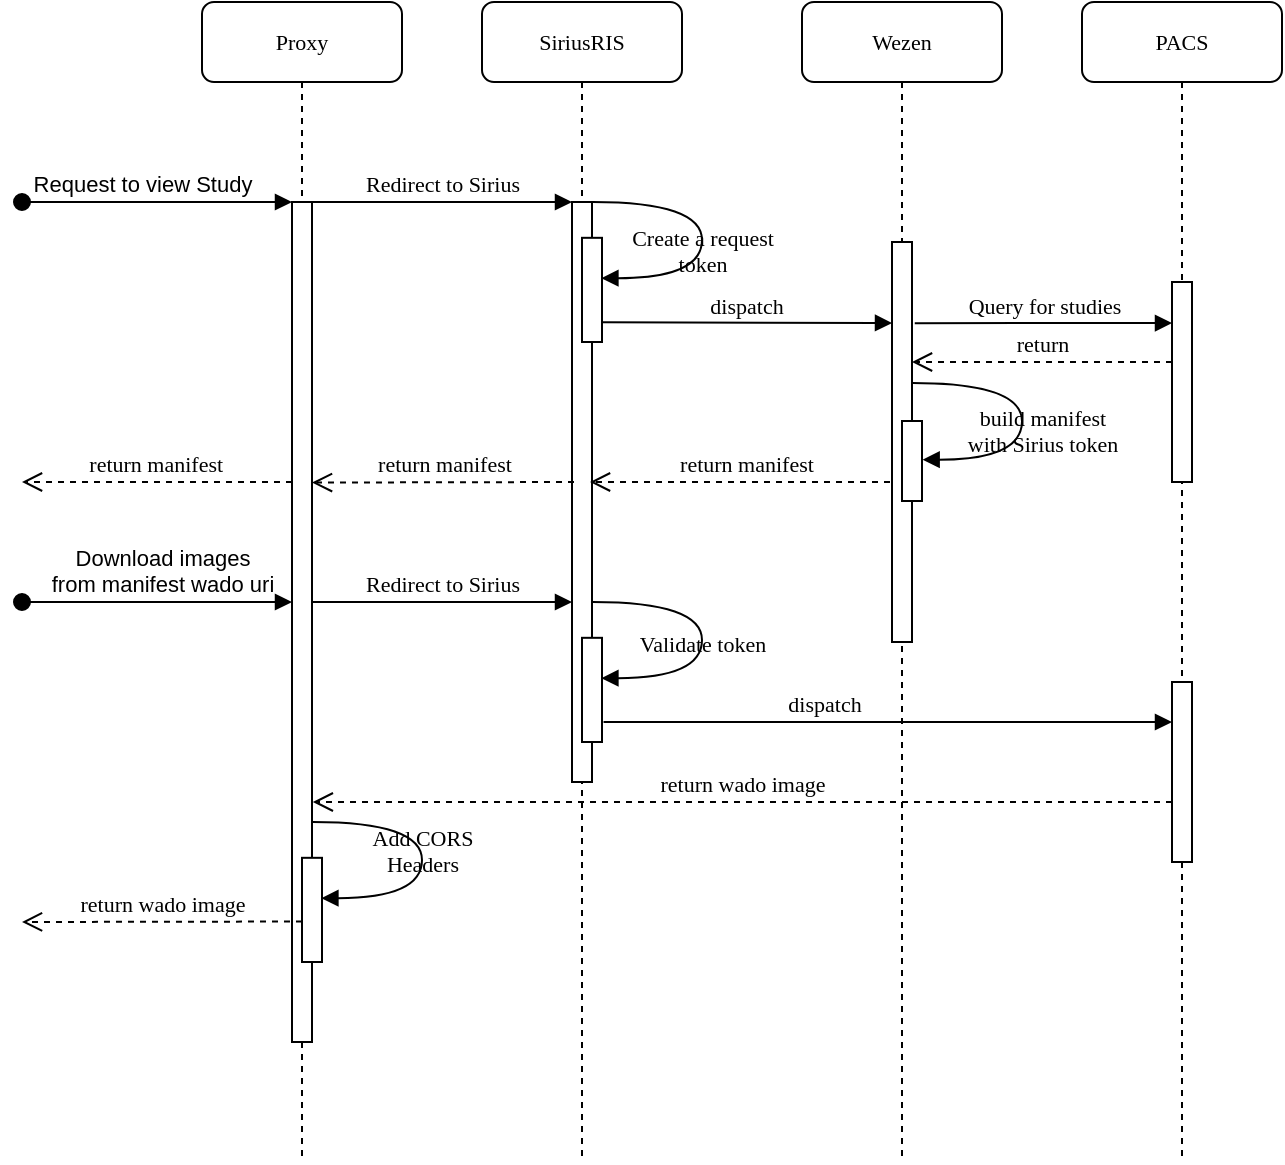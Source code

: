 <mxfile version="20.6.2" type="device" pages="2"><diagram name="Page-1" id="13e1069c-82ec-6db2-03f1-153e76fe0fe0"><mxGraphModel dx="1102" dy="916" grid="1" gridSize="10" guides="1" tooltips="1" connect="1" arrows="0" fold="1" page="1" pageScale="1" pageWidth="827" pageHeight="1169" background="none" math="0" shadow="0"><root><mxCell id="0"/><mxCell id="1" parent="0"/><mxCell id="7baba1c4bc27f4b0-2" value="SiriusRIS" style="shape=umlLifeline;perimeter=lifelinePerimeter;whiteSpace=wrap;html=1;container=1;collapsible=0;recursiveResize=0;outlineConnect=0;rounded=1;shadow=0;comic=0;labelBackgroundColor=none;strokeWidth=1;fontFamily=Verdana;fontSize=11;align=center;" parent="1" vertex="1"><mxGeometry x="310" y="80" width="100" height="580" as="geometry"/></mxCell><mxCell id="7baba1c4bc27f4b0-10" value="" style="html=1;points=[];perimeter=orthogonalPerimeter;rounded=0;shadow=0;comic=0;labelBackgroundColor=none;strokeWidth=1;fontFamily=Verdana;fontSize=11;align=center;" parent="7baba1c4bc27f4b0-2" vertex="1"><mxGeometry x="45" y="100" width="10" height="290" as="geometry"/></mxCell><mxCell id="7baba1c4bc27f4b0-35" value="Create a request &lt;br style=&quot;font-size: 11px;&quot;&gt;token" style="html=1;verticalAlign=bottom;endArrow=block;labelBackgroundColor=none;fontFamily=Verdana;fontSize=11;elbow=vertical;edgeStyle=orthogonalEdgeStyle;curved=1;entryX=0.971;entryY=0.388;entryPerimeter=0;exitX=1.038;exitY=0.345;exitPerimeter=0;entryDx=0;entryDy=0;" parent="7baba1c4bc27f4b0-2" target="7baba1c4bc27f4b0-34" edge="1"><mxGeometry x="0.298" y="2" relative="1" as="geometry"><mxPoint x="55.38" y="100.01" as="sourcePoint"/><mxPoint x="55" y="47.91" as="targetPoint"/><Array as="points"><mxPoint x="110" y="100"/><mxPoint x="110" y="138"/></Array><mxPoint as="offset"/></mxGeometry></mxCell><mxCell id="7baba1c4bc27f4b0-34" value="" style="html=1;points=[];perimeter=orthogonalPerimeter;rounded=0;shadow=0;comic=0;labelBackgroundColor=none;strokeWidth=1;fontFamily=Verdana;fontSize=11;align=center;" parent="7baba1c4bc27f4b0-2" vertex="1"><mxGeometry x="50" y="117.91" width="10" height="52.09" as="geometry"/></mxCell><mxCell id="oNfoyQFUIeFEEWGhaPdW-6" value="return manifest" style="html=1;verticalAlign=bottom;endArrow=open;dashed=1;endSize=8;exitX=0;exitY=0.95;labelBackgroundColor=none;fontFamily=Verdana;fontSize=11;" parent="7baba1c4bc27f4b0-2" edge="1"><mxGeometry x="0.001" relative="1" as="geometry"><mxPoint x="54" y="240" as="targetPoint"/><mxPoint x="210" y="240" as="sourcePoint"/><mxPoint as="offset"/></mxGeometry></mxCell><mxCell id="oNfoyQFUIeFEEWGhaPdW-11" value="Validate token" style="html=1;verticalAlign=bottom;endArrow=block;labelBackgroundColor=none;fontFamily=Verdana;fontSize=11;elbow=vertical;edgeStyle=orthogonalEdgeStyle;curved=1;entryX=0.971;entryY=0.388;entryPerimeter=0;exitX=1.038;exitY=0.345;exitPerimeter=0;entryDx=0;entryDy=0;" parent="7baba1c4bc27f4b0-2" target="oNfoyQFUIeFEEWGhaPdW-12" edge="1"><mxGeometry x="0.183" relative="1" as="geometry"><mxPoint x="55.38" y="300.01" as="sourcePoint"/><mxPoint x="55" y="247.91" as="targetPoint"/><Array as="points"><mxPoint x="110" y="300"/><mxPoint x="110" y="338"/></Array><mxPoint as="offset"/></mxGeometry></mxCell><mxCell id="oNfoyQFUIeFEEWGhaPdW-12" value="" style="html=1;points=[];perimeter=orthogonalPerimeter;rounded=0;shadow=0;comic=0;labelBackgroundColor=none;strokeWidth=1;fontFamily=Verdana;fontSize=11;align=center;" parent="7baba1c4bc27f4b0-2" vertex="1"><mxGeometry x="50" y="317.91" width="10" height="52.09" as="geometry"/></mxCell><mxCell id="7baba1c4bc27f4b0-3" value="Wezen" style="shape=umlLifeline;perimeter=lifelinePerimeter;whiteSpace=wrap;html=1;container=1;collapsible=0;recursiveResize=0;outlineConnect=0;rounded=1;shadow=0;comic=0;labelBackgroundColor=none;strokeWidth=1;fontFamily=Verdana;fontSize=11;align=center;" parent="1" vertex="1"><mxGeometry x="470" y="80" width="100" height="580" as="geometry"/></mxCell><mxCell id="7baba1c4bc27f4b0-13" value="" style="html=1;points=[];perimeter=orthogonalPerimeter;rounded=0;shadow=0;comic=0;labelBackgroundColor=none;strokeWidth=1;fontFamily=Verdana;fontSize=11;align=center;" parent="7baba1c4bc27f4b0-3" vertex="1"><mxGeometry x="45" y="120" width="10" height="200" as="geometry"/></mxCell><mxCell id="oNfoyQFUIeFEEWGhaPdW-2" value="dispatch" style="html=1;verticalAlign=bottom;endArrow=block;labelBackgroundColor=none;fontFamily=Verdana;fontSize=11;edgeStyle=elbowEdgeStyle;elbow=vertical;entryX=0;entryY=0.203;entryDx=0;entryDy=0;entryPerimeter=0;" parent="7baba1c4bc27f4b0-3" target="7baba1c4bc27f4b0-13" edge="1"><mxGeometry relative="1" as="geometry"><mxPoint x="-100" y="160.14" as="sourcePoint"/><mxPoint x="40" y="160" as="targetPoint"/></mxGeometry></mxCell><mxCell id="oNfoyQFUIeFEEWGhaPdW-3" value="return" style="html=1;verticalAlign=bottom;endArrow=open;dashed=1;endSize=8;labelBackgroundColor=none;fontFamily=Verdana;fontSize=11;edgeStyle=elbowEdgeStyle;elbow=vertical;" parent="7baba1c4bc27f4b0-3" edge="1"><mxGeometry relative="1" as="geometry"><mxPoint x="55" y="180" as="targetPoint"/><Array as="points"><mxPoint x="130" y="180"/><mxPoint x="160" y="180"/></Array><mxPoint x="185" y="180" as="sourcePoint"/></mxGeometry></mxCell><mxCell id="oNfoyQFUIeFEEWGhaPdW-4" value="" style="html=1;points=[];perimeter=orthogonalPerimeter;rounded=0;shadow=0;comic=0;labelBackgroundColor=none;strokeWidth=1;fontFamily=Verdana;fontSize=11;align=center;" parent="7baba1c4bc27f4b0-3" vertex="1"><mxGeometry x="50" y="209.5" width="10" height="40" as="geometry"/></mxCell><mxCell id="oNfoyQFUIeFEEWGhaPdW-5" value="build manifest &lt;br style=&quot;font-size: 11px;&quot;&gt;with Sirius token" style="html=1;verticalAlign=bottom;endArrow=block;labelBackgroundColor=none;fontFamily=Verdana;fontSize=11;elbow=vertical;edgeStyle=orthogonalEdgeStyle;curved=1;entryX=1;entryY=0.286;entryPerimeter=0;exitX=1.038;exitY=0.345;exitPerimeter=0;" parent="7baba1c4bc27f4b0-3" edge="1"><mxGeometry x="0.303" y="10" relative="1" as="geometry"><mxPoint x="55.333" y="190.5" as="sourcePoint"/><mxPoint x="60.333" y="228.833" as="targetPoint"/><Array as="points"><mxPoint x="110" y="190.5"/><mxPoint x="110" y="228.5"/></Array><mxPoint x="10" y="-9" as="offset"/></mxGeometry></mxCell><mxCell id="7baba1c4bc27f4b0-4" value="PACS" style="shape=umlLifeline;perimeter=lifelinePerimeter;whiteSpace=wrap;html=1;container=1;collapsible=0;recursiveResize=0;outlineConnect=0;rounded=1;shadow=0;comic=0;labelBackgroundColor=none;strokeWidth=1;fontFamily=Verdana;fontSize=11;align=center;" parent="1" vertex="1"><mxGeometry x="610" y="80" width="100" height="580" as="geometry"/></mxCell><mxCell id="oNfoyQFUIeFEEWGhaPdW-13" value="return wado image" style="html=1;verticalAlign=bottom;endArrow=open;dashed=1;endSize=8;labelBackgroundColor=none;fontFamily=Verdana;fontSize=11;edgeStyle=elbowEdgeStyle;elbow=vertical;entryX=1.04;entryY=0.716;entryDx=0;entryDy=0;entryPerimeter=0;" parent="7baba1c4bc27f4b0-4" target="7baba1c4bc27f4b0-9" edge="1"><mxGeometry relative="1" as="geometry"><mxPoint x="-85" y="400" as="targetPoint"/><Array as="points"><mxPoint x="-10" y="400"/><mxPoint x="20" y="400"/></Array><mxPoint x="45" y="400" as="sourcePoint"/></mxGeometry></mxCell><mxCell id="7baba1c4bc27f4b0-23" value="dispatch" style="html=1;verticalAlign=bottom;endArrow=block;labelBackgroundColor=none;fontFamily=Verdana;fontSize=11;exitX=1.077;exitY=0.808;exitDx=0;exitDy=0;exitPerimeter=0;" parent="7baba1c4bc27f4b0-4" source="oNfoyQFUIeFEEWGhaPdW-12" edge="1"><mxGeometry x="-0.227" relative="1" as="geometry"><mxPoint x="-215" y="360" as="sourcePoint"/><mxPoint x="45" y="360" as="targetPoint"/><mxPoint as="offset"/></mxGeometry></mxCell><mxCell id="7baba1c4bc27f4b0-8" value="Proxy" style="shape=umlLifeline;perimeter=lifelinePerimeter;whiteSpace=wrap;html=1;container=1;collapsible=0;recursiveResize=0;outlineConnect=0;rounded=1;shadow=0;comic=0;labelBackgroundColor=none;strokeWidth=1;fontFamily=Verdana;fontSize=11;align=center;" parent="1" vertex="1"><mxGeometry x="170" y="80" width="100" height="580" as="geometry"/></mxCell><mxCell id="7baba1c4bc27f4b0-9" value="" style="html=1;points=[];perimeter=orthogonalPerimeter;rounded=0;shadow=0;comic=0;labelBackgroundColor=none;strokeWidth=1;fontFamily=Verdana;fontSize=11;align=center;" parent="7baba1c4bc27f4b0-8" vertex="1"><mxGeometry x="45" y="100" width="10" height="420" as="geometry"/></mxCell><mxCell id="oNfoyQFUIeFEEWGhaPdW-1" value="Request to view Study" style="html=1;verticalAlign=bottom;startArrow=oval;startFill=1;endArrow=block;startSize=8;edgeStyle=elbowEdgeStyle;elbow=vertical;curved=0;rounded=0;fontSize=11;" parent="7baba1c4bc27f4b0-8" edge="1"><mxGeometry x="-0.112" width="60" relative="1" as="geometry"><mxPoint x="-90" y="100" as="sourcePoint"/><mxPoint x="45" y="100.14" as="targetPoint"/><mxPoint as="offset"/></mxGeometry></mxCell><mxCell id="oNfoyQFUIeFEEWGhaPdW-7" value="return manifest" style="html=1;verticalAlign=bottom;endArrow=open;dashed=1;endSize=8;exitX=0;exitY=0.95;labelBackgroundColor=none;fontFamily=Verdana;fontSize=11;entryX=1;entryY=0.334;entryDx=0;entryDy=0;entryPerimeter=0;" parent="7baba1c4bc27f4b0-8" target="7baba1c4bc27f4b0-9" edge="1"><mxGeometry relative="1" as="geometry"><mxPoint x="60" y="240" as="targetPoint"/><mxPoint x="186" y="240" as="sourcePoint"/></mxGeometry></mxCell><mxCell id="oNfoyQFUIeFEEWGhaPdW-8" value="return manifest&amp;nbsp;" style="html=1;verticalAlign=bottom;endArrow=open;dashed=1;endSize=8;labelBackgroundColor=none;fontFamily=Verdana;fontSize=11;" parent="7baba1c4bc27f4b0-8" edge="1"><mxGeometry relative="1" as="geometry"><mxPoint x="-90" y="240" as="targetPoint"/><mxPoint x="45" y="240" as="sourcePoint"/></mxGeometry></mxCell><mxCell id="oNfoyQFUIeFEEWGhaPdW-10" value="Redirect to Sirius" style="html=1;verticalAlign=bottom;endArrow=block;entryX=0;entryY=0;labelBackgroundColor=none;fontFamily=Verdana;fontSize=11;edgeStyle=elbowEdgeStyle;elbow=vertical;" parent="7baba1c4bc27f4b0-8" edge="1"><mxGeometry x="-0.003" relative="1" as="geometry"><mxPoint x="55" y="300" as="sourcePoint"/><mxPoint x="185" y="300" as="targetPoint"/><mxPoint as="offset"/></mxGeometry></mxCell><mxCell id="oNfoyQFUIeFEEWGhaPdW-16" value="Add CORS&lt;br style=&quot;font-size: 11px;&quot;&gt;Headers" style="html=1;verticalAlign=bottom;endArrow=block;labelBackgroundColor=none;fontFamily=Verdana;fontSize=11;elbow=vertical;edgeStyle=orthogonalEdgeStyle;curved=1;entryX=0.971;entryY=0.388;entryPerimeter=0;exitX=1.038;exitY=0.345;exitPerimeter=0;entryDx=0;entryDy=0;" parent="7baba1c4bc27f4b0-8" target="oNfoyQFUIeFEEWGhaPdW-17" edge="1"><mxGeometry x="0.183" relative="1" as="geometry"><mxPoint x="55.38" y="410.01" as="sourcePoint"/><mxPoint x="55" y="357.91" as="targetPoint"/><Array as="points"><mxPoint x="110" y="410"/><mxPoint x="110" y="448"/></Array><mxPoint as="offset"/></mxGeometry></mxCell><mxCell id="oNfoyQFUIeFEEWGhaPdW-17" value="" style="html=1;points=[];perimeter=orthogonalPerimeter;rounded=0;shadow=0;comic=0;labelBackgroundColor=none;strokeWidth=1;fontFamily=Verdana;fontSize=11;align=center;" parent="7baba1c4bc27f4b0-8" vertex="1"><mxGeometry x="50" y="427.91" width="10" height="52.09" as="geometry"/></mxCell><mxCell id="oNfoyQFUIeFEEWGhaPdW-18" value="return wado image" style="html=1;verticalAlign=bottom;endArrow=open;dashed=1;endSize=8;exitX=0;exitY=0.95;labelBackgroundColor=none;fontFamily=Verdana;fontSize=11;" parent="7baba1c4bc27f4b0-8" edge="1"><mxGeometry relative="1" as="geometry"><mxPoint x="-90" y="460" as="targetPoint"/><mxPoint x="50" y="459.76" as="sourcePoint"/></mxGeometry></mxCell><mxCell id="7baba1c4bc27f4b0-16" value="" style="html=1;points=[];perimeter=orthogonalPerimeter;rounded=0;shadow=0;comic=0;labelBackgroundColor=none;strokeWidth=1;fontFamily=Verdana;fontSize=11;align=center;" parent="1" vertex="1"><mxGeometry x="655" y="220" width="10" height="100" as="geometry"/></mxCell><mxCell id="7baba1c4bc27f4b0-17" value="Query for studies" style="html=1;verticalAlign=bottom;endArrow=block;labelBackgroundColor=none;fontFamily=Verdana;fontSize=11;edgeStyle=elbowEdgeStyle;elbow=vertical;exitX=1.138;exitY=0.203;exitDx=0;exitDy=0;exitPerimeter=0;" parent="1" source="7baba1c4bc27f4b0-13" target="7baba1c4bc27f4b0-16" edge="1"><mxGeometry relative="1" as="geometry"><mxPoint x="580" y="220" as="sourcePoint"/><Array as="points"/></mxGeometry></mxCell><mxCell id="7baba1c4bc27f4b0-22" value="" style="html=1;points=[];perimeter=orthogonalPerimeter;rounded=0;shadow=0;comic=0;labelBackgroundColor=none;strokeWidth=1;fontFamily=Verdana;fontSize=11;align=center;" parent="1" vertex="1"><mxGeometry x="655" y="420" width="10" height="90" as="geometry"/></mxCell><mxCell id="7baba1c4bc27f4b0-11" value="Redirect to Sirius" style="html=1;verticalAlign=bottom;endArrow=block;entryX=0;entryY=0;labelBackgroundColor=none;fontFamily=Verdana;fontSize=11;edgeStyle=elbowEdgeStyle;elbow=vertical;" parent="1" source="7baba1c4bc27f4b0-9" target="7baba1c4bc27f4b0-10" edge="1"><mxGeometry x="-0.003" relative="1" as="geometry"><mxPoint x="290" y="190" as="sourcePoint"/><mxPoint as="offset"/></mxGeometry></mxCell><mxCell id="oNfoyQFUIeFEEWGhaPdW-9" value="Download images &lt;br style=&quot;font-size: 11px;&quot;&gt;from manifest wado uri" style="html=1;verticalAlign=bottom;startArrow=oval;startFill=1;endArrow=block;startSize=8;edgeStyle=elbowEdgeStyle;elbow=vertical;curved=0;rounded=0;fontSize=11;" parent="1" edge="1"><mxGeometry x="0.036" width="60" relative="1" as="geometry"><mxPoint x="80" y="380" as="sourcePoint"/><mxPoint x="215" y="380.14" as="targetPoint"/><mxPoint as="offset"/></mxGeometry></mxCell></root></mxGraphModel></diagram><diagram id="RaVLuSrX2HZTLypfjNNp" name="Página-2"><mxGraphModel dx="1102" dy="916" grid="1" gridSize="10" guides="1" tooltips="1" connect="1" arrows="1" fold="1" page="1" pageScale="1" pageWidth="827" pageHeight="1169" math="0" shadow="0"><root><mxCell id="0"/><mxCell id="1" parent="0"/><mxCell id="DbpvKnpmaK7jurNdAIrK-1" value="SIRIUS&lt;br&gt;FRONTEND" style="rounded=0;whiteSpace=wrap;html=1;fillColor=#e1d5e7;strokeColor=#9673a6;" parent="1" vertex="1"><mxGeometry x="100" y="240" width="120" height="60" as="geometry"/></mxCell><mxCell id="DbpvKnpmaK7jurNdAIrK-2" value="SIRIUS&lt;br&gt;BACKEND" style="rounded=0;whiteSpace=wrap;html=1;fillColor=#e1d5e7;strokeColor=#9673a6;" parent="1" vertex="1"><mxGeometry x="390" y="240" width="120" height="60" as="geometry"/></mxCell><mxCell id="DbpvKnpmaK7jurNdAIrK-3" value="WEZEN" style="rounded=0;whiteSpace=wrap;html=1;fillColor=#dae8fc;strokeColor=#6c8ebf;" parent="1" vertex="1"><mxGeometry x="390" y="420" width="120" height="60" as="geometry"/></mxCell><mxCell id="DbpvKnpmaK7jurNdAIrK-4" value="OHIF&lt;br&gt;" style="rounded=0;whiteSpace=wrap;html=1;fillColor=#dae8fc;strokeColor=#6c8ebf;" parent="1" vertex="1"><mxGeometry x="100" y="420" width="120" height="60" as="geometry"/></mxCell><mxCell id="DbpvKnpmaK7jurNdAIrK-6" value="" style="endArrow=classic;html=1;rounded=0;exitX=0.5;exitY=1;exitDx=0;exitDy=0;fillColor=#f8cecc;strokeColor=#b85450;" parent="1" source="DbpvKnpmaK7jurNdAIrK-1" target="DbpvKnpmaK7jurNdAIrK-4" edge="1"><mxGeometry width="50" height="50" relative="1" as="geometry"><mxPoint x="185" y="320" as="sourcePoint"/><mxPoint x="350" y="330" as="targetPoint"/></mxGeometry></mxCell><mxCell id="jJ4wjL-y5QLzc8DiE-kI-11" value="&lt;b&gt;03&lt;/b&gt;&amp;nbsp;|&amp;nbsp;DICOM JSON (JWT 5m)" style="edgeLabel;html=1;align=center;verticalAlign=middle;resizable=0;points=[];" parent="DbpvKnpmaK7jurNdAIrK-6" vertex="1" connectable="0"><mxGeometry x="-0.29" y="-2" relative="1" as="geometry"><mxPoint x="81" y="9" as="offset"/></mxGeometry></mxCell><mxCell id="DbpvKnpmaK7jurNdAIrK-20" value="PACS" style="rounded=0;whiteSpace=wrap;html=1;fillColor=#d5e8d4;strokeColor=#82b366;" parent="1" vertex="1"><mxGeometry x="560" y="420" width="120" height="60" as="geometry"/></mxCell><mxCell id="DbpvKnpmaK7jurNdAIrK-28" value="" style="endArrow=classic;html=1;rounded=0;exitX=0.001;exitY=0.368;exitDx=0;exitDy=0;entryX=1.004;entryY=0.378;entryDx=0;entryDy=0;entryPerimeter=0;exitPerimeter=0;fillColor=#f8cecc;strokeColor=#b85450;" parent="1" source="DbpvKnpmaK7jurNdAIrK-3" target="DbpvKnpmaK7jurNdAIrK-4" edge="1"><mxGeometry width="50" height="50" relative="1" as="geometry"><mxPoint x="610" y="295" as="sourcePoint"/><mxPoint x="520" y="295" as="targetPoint"/></mxGeometry></mxCell><mxCell id="DbpvKnpmaK7jurNdAIrK-29" value="&lt;b&gt;05&lt;/b&gt; | Manifiest (wado wezen)" style="edgeLabel;html=1;align=center;verticalAlign=middle;resizable=0;points=[];" parent="DbpvKnpmaK7jurNdAIrK-28" vertex="1" connectable="0"><mxGeometry x="0.409" y="3" relative="1" as="geometry"><mxPoint x="32" y="-13" as="offset"/></mxGeometry></mxCell><mxCell id="jJ4wjL-y5QLzc8DiE-kI-4" value="" style="endArrow=classic;html=1;rounded=0;exitX=1;exitY=0;exitDx=0;exitDy=0;entryX=0;entryY=0;entryDx=0;entryDy=0;fillColor=#f8cecc;strokeColor=#b85450;" parent="1" source="DbpvKnpmaK7jurNdAIrK-1" target="DbpvKnpmaK7jurNdAIrK-2" edge="1"><mxGeometry width="50" height="50" relative="1" as="geometry"><mxPoint x="250" y="250" as="sourcePoint"/><mxPoint x="300" y="200" as="targetPoint"/></mxGeometry></mxCell><mxCell id="jJ4wjL-y5QLzc8DiE-kI-6" value="&lt;b&gt;01&lt;/b&gt; |&amp;nbsp;OHIF (JWT_Auth)" style="edgeLabel;html=1;align=center;verticalAlign=middle;resizable=0;points=[];" parent="jJ4wjL-y5QLzc8DiE-kI-4" vertex="1" connectable="0"><mxGeometry x="-0.149" y="2" relative="1" as="geometry"><mxPoint x="8" y="-8" as="offset"/></mxGeometry></mxCell><mxCell id="jJ4wjL-y5QLzc8DiE-kI-7" value="" style="endArrow=classic;html=1;rounded=0;entryX=1;entryY=0.25;entryDx=0;entryDy=0;fillColor=#f8cecc;strokeColor=#b85450;" parent="1" target="DbpvKnpmaK7jurNdAIrK-1" edge="1"><mxGeometry width="50" height="50" relative="1" as="geometry"><mxPoint x="390" y="255" as="sourcePoint"/><mxPoint x="330" y="170" as="targetPoint"/></mxGeometry></mxCell><mxCell id="jJ4wjL-y5QLzc8DiE-kI-8" value="&lt;b&gt;02&lt;/b&gt; | URL with JWT (5m)" style="edgeLabel;html=1;align=center;verticalAlign=middle;resizable=0;points=[];" parent="jJ4wjL-y5QLzc8DiE-kI-7" vertex="1" connectable="0"><mxGeometry x="0.547" y="1" relative="1" as="geometry"><mxPoint x="52" y="14" as="offset"/></mxGeometry></mxCell><mxCell id="jJ4wjL-y5QLzc8DiE-kI-9" value="" style="endArrow=classic;html=1;rounded=0;exitX=1;exitY=0;exitDx=0;exitDy=0;entryX=0;entryY=0;entryDx=0;entryDy=0;fillColor=#f8cecc;strokeColor=#b85450;" parent="1" source="DbpvKnpmaK7jurNdAIrK-4" target="DbpvKnpmaK7jurNdAIrK-3" edge="1"><mxGeometry width="50" height="50" relative="1" as="geometry"><mxPoint x="260" y="500" as="sourcePoint"/><mxPoint x="310" y="450" as="targetPoint"/></mxGeometry></mxCell><mxCell id="jJ4wjL-y5QLzc8DiE-kI-12" value="&lt;b&gt;04&lt;/b&gt; | StudyToken (JWT 5m)" style="edgeLabel;html=1;align=center;verticalAlign=middle;resizable=0;points=[];" parent="jJ4wjL-y5QLzc8DiE-kI-9" vertex="1" connectable="0"><mxGeometry x="-0.146" relative="1" as="geometry"><mxPoint x="13" y="-10" as="offset"/></mxGeometry></mxCell><mxCell id="jJ4wjL-y5QLzc8DiE-kI-13" value="" style="endArrow=classic;html=1;rounded=0;exitX=-0.018;exitY=0.672;exitDx=0;exitDy=0;exitPerimeter=0;entryX=0.994;entryY=0.681;entryDx=0;entryDy=0;entryPerimeter=0;fillColor=#f8cecc;strokeColor=#b85450;" parent="1" source="DbpvKnpmaK7jurNdAIrK-20" target="DbpvKnpmaK7jurNdAIrK-3" edge="1"><mxGeometry width="50" height="50" relative="1" as="geometry"><mxPoint x="520" y="560" as="sourcePoint"/><mxPoint x="570" y="510" as="targetPoint"/></mxGeometry></mxCell><mxCell id="jJ4wjL-y5QLzc8DiE-kI-18" value="08" style="edgeLabel;html=1;align=center;verticalAlign=middle;resizable=0;points=[];fontStyle=1" parent="jJ4wjL-y5QLzc8DiE-kI-13" vertex="1" connectable="0"><mxGeometry x="-0.35" y="1" relative="1" as="geometry"><mxPoint x="-12" y="9" as="offset"/></mxGeometry></mxCell><mxCell id="jJ4wjL-y5QLzc8DiE-kI-14" value="" style="endArrow=classic;html=1;rounded=0;exitX=1.003;exitY=0.359;exitDx=0;exitDy=0;exitPerimeter=0;entryX=-0.014;entryY=0.35;entryDx=0;entryDy=0;entryPerimeter=0;fillColor=#f8cecc;strokeColor=#b85450;" parent="1" source="DbpvKnpmaK7jurNdAIrK-3" target="DbpvKnpmaK7jurNdAIrK-20" edge="1"><mxGeometry width="50" height="50" relative="1" as="geometry"><mxPoint x="470" y="410" as="sourcePoint"/><mxPoint x="520" y="360" as="targetPoint"/><Array as="points"/></mxGeometry></mxCell><mxCell id="jJ4wjL-y5QLzc8DiE-kI-15" value="07" style="edgeLabel;html=1;align=center;verticalAlign=middle;resizable=0;points=[];fontStyle=1" parent="jJ4wjL-y5QLzc8DiE-kI-14" vertex="1" connectable="0"><mxGeometry x="-0.454" relative="1" as="geometry"><mxPoint x="7" y="-11" as="offset"/></mxGeometry></mxCell><mxCell id="jJ4wjL-y5QLzc8DiE-kI-16" value="" style="endArrow=classic;html=1;rounded=0;entryX=0.01;entryY=0.598;entryDx=0;entryDy=0;entryPerimeter=0;exitX=1.004;exitY=0.607;exitDx=0;exitDy=0;exitPerimeter=0;fillColor=#f8cecc;strokeColor=#b85450;" parent="1" source="DbpvKnpmaK7jurNdAIrK-4" target="DbpvKnpmaK7jurNdAIrK-3" edge="1"><mxGeometry width="50" height="50" relative="1" as="geometry"><mxPoint x="280" y="600" as="sourcePoint"/><mxPoint x="330" y="550" as="targetPoint"/></mxGeometry></mxCell><mxCell id="jJ4wjL-y5QLzc8DiE-kI-17" value="&lt;b&gt;06&lt;/b&gt; | wadosec wezen" style="edgeLabel;html=1;align=center;verticalAlign=middle;resizable=0;points=[];" parent="jJ4wjL-y5QLzc8DiE-kI-16" vertex="1" connectable="0"><mxGeometry x="-0.127" y="-2" relative="1" as="geometry"><mxPoint y="8" as="offset"/></mxGeometry></mxCell><mxCell id="jJ4wjL-y5QLzc8DiE-kI-19" value="" style="endArrow=classic;html=1;rounded=0;exitX=0;exitY=1;exitDx=0;exitDy=0;entryX=1;entryY=1;entryDx=0;entryDy=0;fillColor=#f8cecc;strokeColor=#b85450;" parent="1" source="DbpvKnpmaK7jurNdAIrK-3" target="DbpvKnpmaK7jurNdAIrK-4" edge="1"><mxGeometry width="50" height="50" relative="1" as="geometry"><mxPoint x="370" y="590" as="sourcePoint"/><mxPoint x="420" y="540" as="targetPoint"/></mxGeometry></mxCell><mxCell id="jJ4wjL-y5QLzc8DiE-kI-20" value="&lt;b&gt;09&lt;/b&gt; | IMG Bytes" style="edgeLabel;html=1;align=center;verticalAlign=middle;resizable=0;points=[];" parent="jJ4wjL-y5QLzc8DiE-kI-19" vertex="1" connectable="0"><mxGeometry x="0.118" relative="1" as="geometry"><mxPoint y="10" as="offset"/></mxGeometry></mxCell><mxCell id="jJ4wjL-y5QLzc8DiE-kI-22" value="JWT&lt;br&gt;Secret" style="rounded=0;whiteSpace=wrap;html=1;fillColor=#f8cecc;strokeColor=#b85450;" parent="1" vertex="1"><mxGeometry x="425" y="330" width="50" height="60" as="geometry"/></mxCell><mxCell id="jJ4wjL-y5QLzc8DiE-kI-23" value="" style="endArrow=classic;html=1;rounded=0;exitX=0.5;exitY=0;exitDx=0;exitDy=0;entryX=0.5;entryY=1;entryDx=0;entryDy=0;fillColor=#f8cecc;strokeColor=#b85450;" parent="1" source="jJ4wjL-y5QLzc8DiE-kI-22" target="DbpvKnpmaK7jurNdAIrK-2" edge="1"><mxGeometry width="50" height="50" relative="1" as="geometry"><mxPoint x="540" y="360" as="sourcePoint"/><mxPoint x="590" y="310" as="targetPoint"/></mxGeometry></mxCell><mxCell id="jJ4wjL-y5QLzc8DiE-kI-24" value="" style="endArrow=classic;html=1;rounded=0;exitX=0.5;exitY=1;exitDx=0;exitDy=0;entryX=0.5;entryY=0;entryDx=0;entryDy=0;fillColor=#f8cecc;strokeColor=#b85450;" parent="1" source="jJ4wjL-y5QLzc8DiE-kI-22" target="DbpvKnpmaK7jurNdAIrK-3" edge="1"><mxGeometry width="50" height="50" relative="1" as="geometry"><mxPoint x="460.0" y="340" as="sourcePoint"/><mxPoint x="460.0" y="310" as="targetPoint"/></mxGeometry></mxCell></root></mxGraphModel></diagram></mxfile>